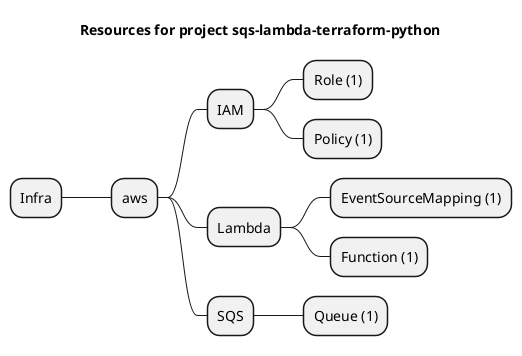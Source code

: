 @startmindmap
title Resources for project sqs-lambda-terraform-python
skinparam monochrome true
+ Infra
++ aws
+++ IAM
++++ Role (1)
++++ Policy (1)
+++ Lambda
++++ EventSourceMapping (1)
++++ Function (1)
+++ SQS
++++ Queue (1)
@endmindmap
